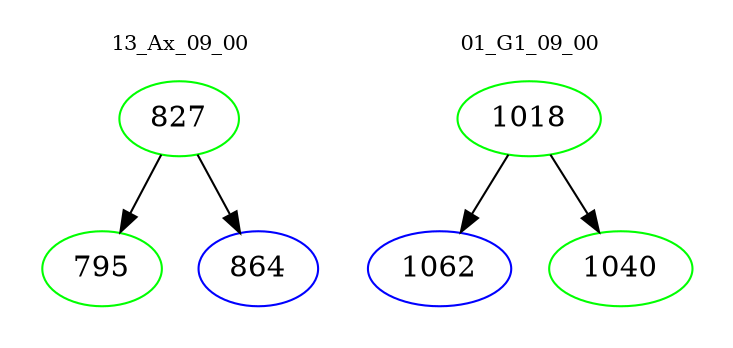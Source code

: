 digraph{
subgraph cluster_0 {
color = white
label = "13_Ax_09_00";
fontsize=10;
T0_827 [label="827", color="green"]
T0_827 -> T0_795 [color="black"]
T0_795 [label="795", color="green"]
T0_827 -> T0_864 [color="black"]
T0_864 [label="864", color="blue"]
}
subgraph cluster_1 {
color = white
label = "01_G1_09_00";
fontsize=10;
T1_1018 [label="1018", color="green"]
T1_1018 -> T1_1062 [color="black"]
T1_1062 [label="1062", color="blue"]
T1_1018 -> T1_1040 [color="black"]
T1_1040 [label="1040", color="green"]
}
}
